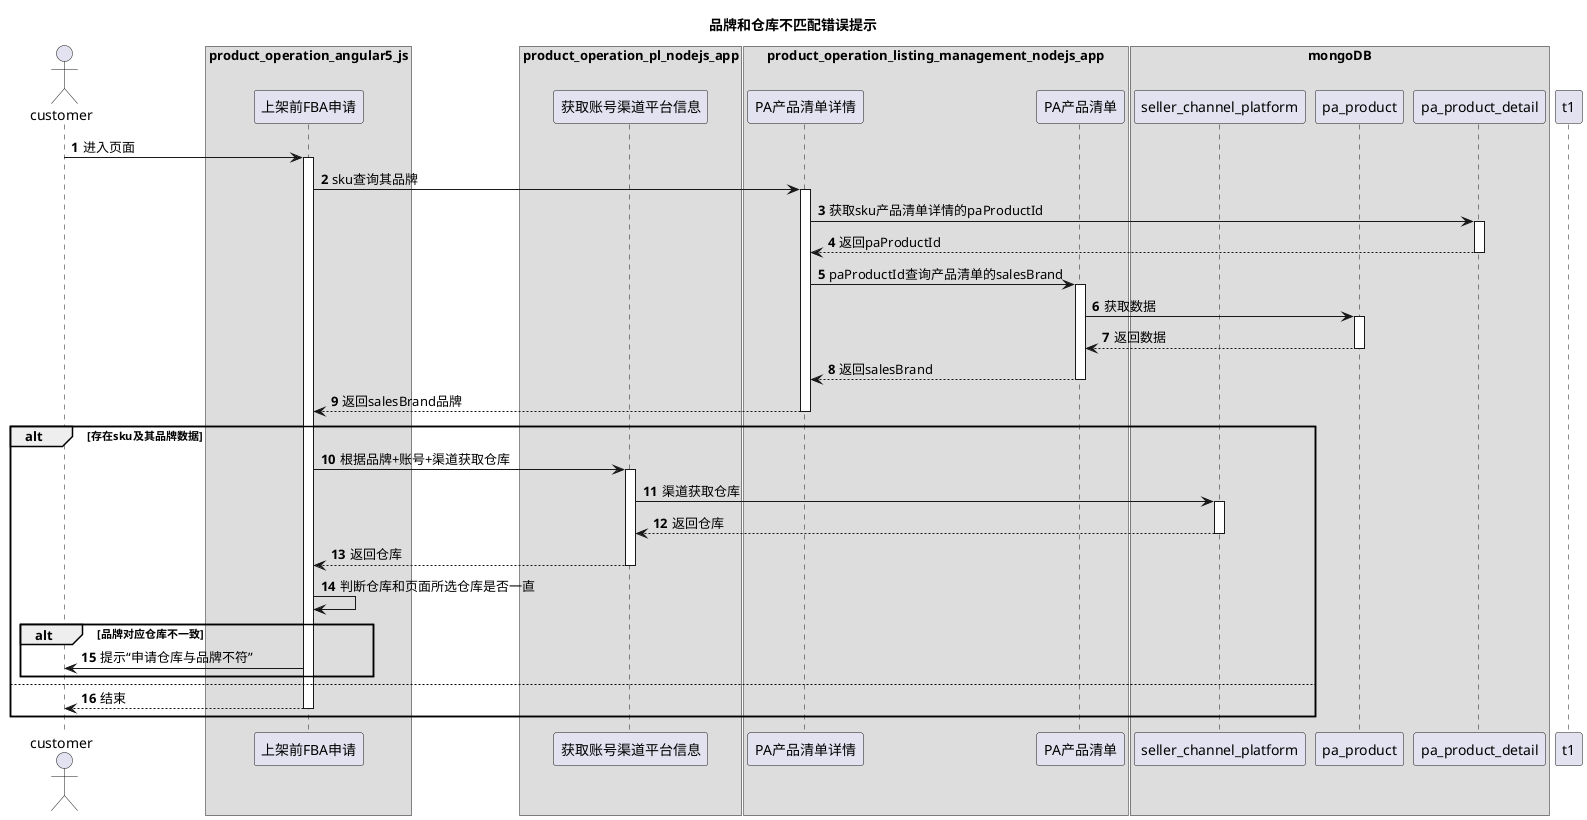 @startuml
title 品牌和仓库不匹配错误提示
autonumber
actor "customer" as customer

box "product_operation_angular5_js"
participant "上架前FBA申请" as p1
end box

box "product_operation_pl_nodejs_app"
participant "获取账号渠道平台信息" as n1
end box

box "product_operation_listing_management_nodejs_app"
participant "PA产品清单详情" as n2
participant "PA产品清单" as n3
end box

box "mongoDB"
participant "seller_channel_platform" as db1
participant "pa_product" as db2
participant "pa_product_detail" as db3
end box

customer -> p1 : 进入页面

activate p1
p1 -> n2 : sku查询其品牌
activate n2
n2 -> db3 : 获取sku产品清单详情的paProductId
activate db3
db3 --> n2 : 返回paProductId
deactivate db3
n2 -> n3 : paProductId查询产品清单的salesBrand
activate n3
n3 -> db2 : 获取数据
activate db2
db2 --> n3 : 返回数据
deactivate db2
n3 --> n2 : 返回salesBrand
deactivate n3
n2 --> p1 : 返回salesBrand品牌
deactivate n2


deactivate t1
alt 存在sku及其品牌数据
p1 -> n1 : 根据品牌+账号+渠道获取仓库
activate n1
n1 -> db1 : 渠道获取仓库
activate db1
db1 --> n1 : 返回仓库
deactivate db1
n1 --> p1 : 返回仓库
deactivate n1
p1 -> p1 : 判断仓库和页面所选仓库是否一直

alt 品牌对应仓库不一致
p1 -> customer : 提示“申请仓库与品牌不符”
end
else
p1 --> customer : 结束
deactivate p1
end


@enduml